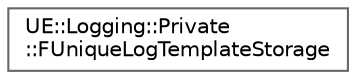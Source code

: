 digraph "Graphical Class Hierarchy"
{
 // INTERACTIVE_SVG=YES
 // LATEX_PDF_SIZE
  bgcolor="transparent";
  edge [fontname=Helvetica,fontsize=10,labelfontname=Helvetica,labelfontsize=10];
  node [fontname=Helvetica,fontsize=10,shape=box,height=0.2,width=0.4];
  rankdir="LR";
  Node0 [id="Node000000",label="UE::Logging::Private\l::FUniqueLogTemplateStorage",height=0.2,width=0.4,color="grey40", fillcolor="white", style="filled",URL="$de/d19/classUE_1_1Logging_1_1Private_1_1FUniqueLogTemplateStorage.html",tooltip="Store a log template in a movable heap-allocated byte array."];
}
